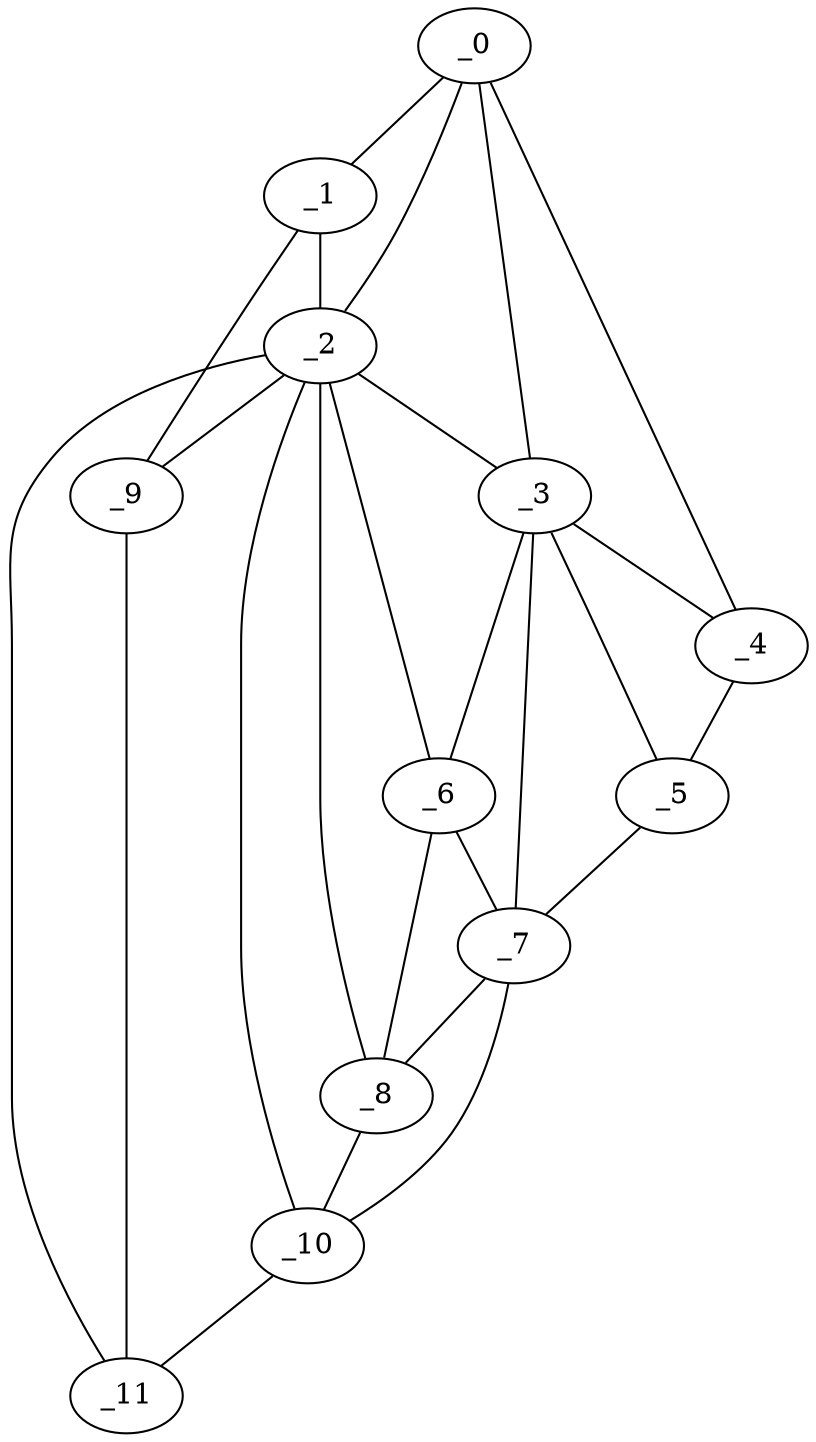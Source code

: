 graph "obj51__110.gxl" {
	_0	 [x=26,
		y=79];
	_1	 [x=49,
		y=3];
	_0 -- _1	 [valence=1];
	_2	 [x=54,
		y=38];
	_0 -- _2	 [valence=1];
	_3	 [x=68,
		y=83];
	_0 -- _3	 [valence=2];
	_4	 [x=69,
		y=125];
	_0 -- _4	 [valence=1];
	_1 -- _2	 [valence=2];
	_9	 [x=90,
		y=8];
	_1 -- _9	 [valence=1];
	_2 -- _3	 [valence=2];
	_6	 [x=84,
		y=72];
	_2 -- _6	 [valence=2];
	_8	 [x=89,
		y=68];
	_2 -- _8	 [valence=2];
	_2 -- _9	 [valence=2];
	_10	 [x=103,
		y=54];
	_2 -- _10	 [valence=1];
	_11	 [x=105,
		y=47];
	_2 -- _11	 [valence=2];
	_3 -- _4	 [valence=2];
	_5	 [x=82,
		y=113];
	_3 -- _5	 [valence=1];
	_3 -- _6	 [valence=1];
	_7	 [x=86,
		y=105];
	_3 -- _7	 [valence=2];
	_4 -- _5	 [valence=1];
	_5 -- _7	 [valence=1];
	_6 -- _7	 [valence=1];
	_6 -- _8	 [valence=2];
	_7 -- _8	 [valence=2];
	_7 -- _10	 [valence=1];
	_8 -- _10	 [valence=2];
	_9 -- _11	 [valence=1];
	_10 -- _11	 [valence=1];
}
